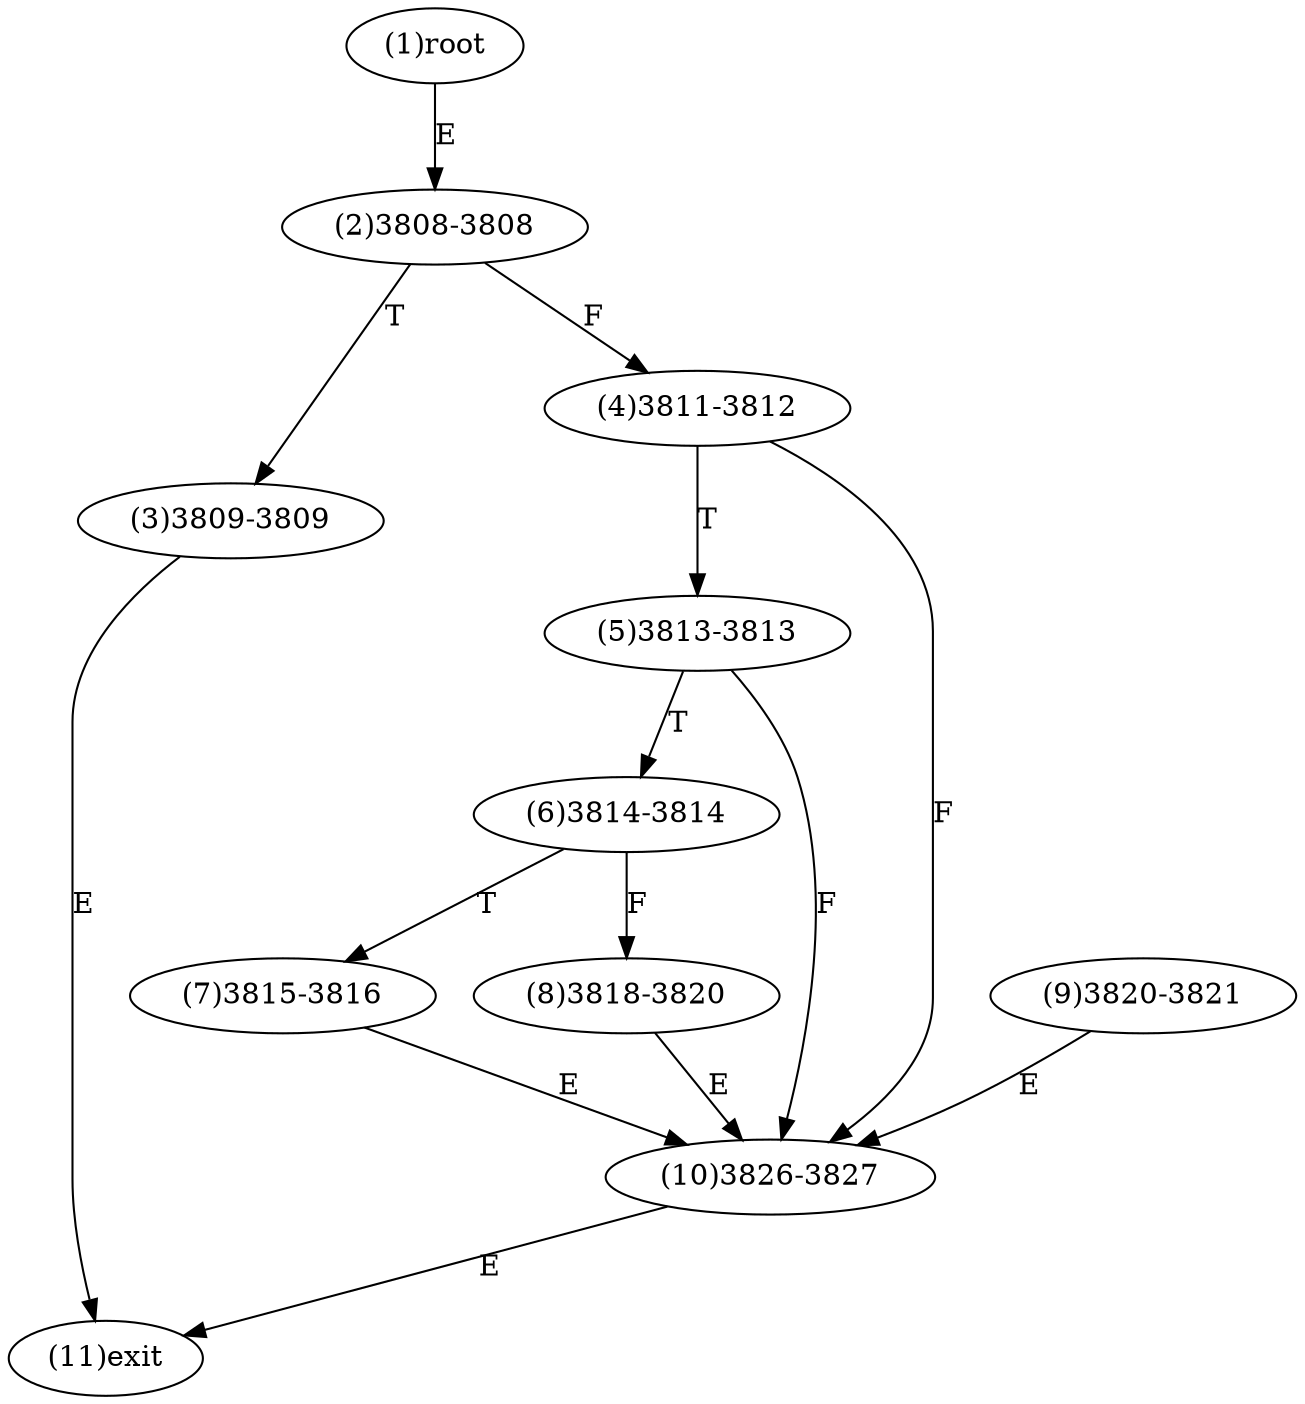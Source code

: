 digraph "" { 
1[ label="(1)root"];
2[ label="(2)3808-3808"];
3[ label="(3)3809-3809"];
4[ label="(4)3811-3812"];
5[ label="(5)3813-3813"];
6[ label="(6)3814-3814"];
7[ label="(7)3815-3816"];
8[ label="(8)3818-3820"];
9[ label="(9)3820-3821"];
10[ label="(10)3826-3827"];
11[ label="(11)exit"];
1->2[ label="E"];
2->4[ label="F"];
2->3[ label="T"];
3->11[ label="E"];
4->10[ label="F"];
4->5[ label="T"];
5->10[ label="F"];
5->6[ label="T"];
6->8[ label="F"];
6->7[ label="T"];
7->10[ label="E"];
8->10[ label="E"];
9->10[ label="E"];
10->11[ label="E"];
}